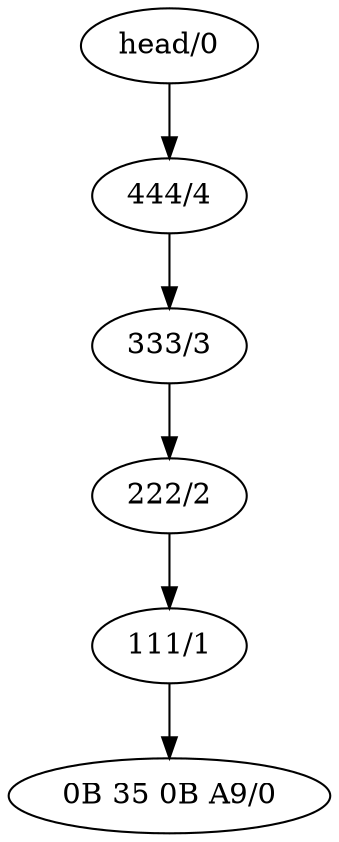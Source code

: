     digraph graphname {
        //rankdir=LR;  // Rank Direction Left to Right

        nodesep=1.0 // increases the separation between nodes
        edge [];
        //splines = true;

        n_000[label="head/0"];
n_001[label="444/4"];
n_002[label="333/3"];
n_003[label="222/2"];
n_004[label="111/1"];
n_005[label="0B 35 0B A9/0"];
        n_000 -> n_001
n_001 -> n_002
n_002 -> n_003
n_003 -> n_004
n_004 -> n_005
    }
    